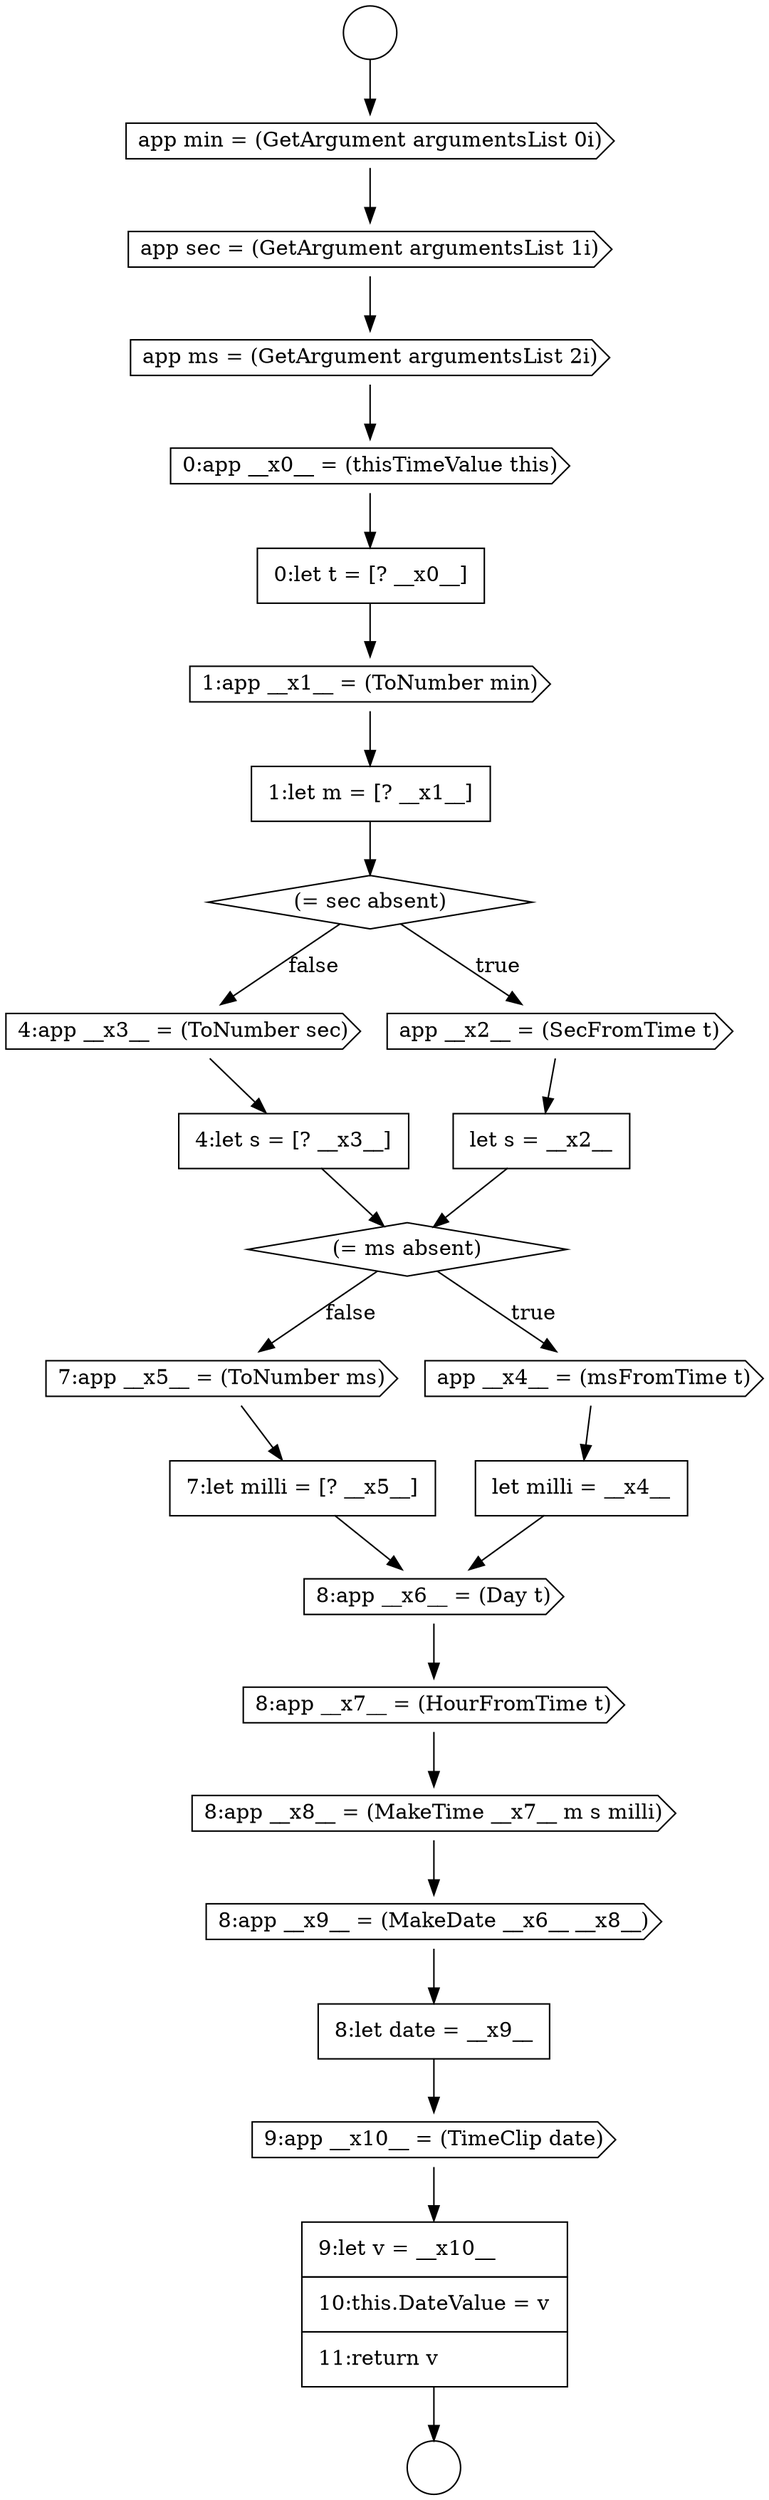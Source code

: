 digraph {
  node12693 [shape=none, margin=0, label=<<font color="black">
    <table border="0" cellborder="1" cellspacing="0" cellpadding="10">
      <tr><td align="left">0:let t = [? __x0__]</td></tr>
    </table>
  </font>> color="black" fillcolor="white" style=filled]
  node12705 [shape=none, margin=0, label=<<font color="black">
    <table border="0" cellborder="1" cellspacing="0" cellpadding="10">
      <tr><td align="left">7:let milli = [? __x5__]</td></tr>
    </table>
  </font>> color="black" fillcolor="white" style=filled]
  node12696 [shape=diamond, label=<<font color="black">(= sec absent)</font>> color="black" fillcolor="white" style=filled]
  node12704 [shape=cds, label=<<font color="black">7:app __x5__ = (ToNumber ms)</font>> color="black" fillcolor="white" style=filled]
  node12688 [shape=circle label=" " color="black" fillcolor="white" style=filled]
  node12690 [shape=cds, label=<<font color="black">app sec = (GetArgument argumentsList 1i)</font>> color="black" fillcolor="white" style=filled]
  node12698 [shape=none, margin=0, label=<<font color="black">
    <table border="0" cellborder="1" cellspacing="0" cellpadding="10">
      <tr><td align="left">let s = __x2__</td></tr>
    </table>
  </font>> color="black" fillcolor="white" style=filled]
  node12711 [shape=cds, label=<<font color="black">9:app __x10__ = (TimeClip date)</font>> color="black" fillcolor="white" style=filled]
  node12702 [shape=cds, label=<<font color="black">app __x4__ = (msFromTime t)</font>> color="black" fillcolor="white" style=filled]
  node12707 [shape=cds, label=<<font color="black">8:app __x7__ = (HourFromTime t)</font>> color="black" fillcolor="white" style=filled]
  node12694 [shape=cds, label=<<font color="black">1:app __x1__ = (ToNumber min)</font>> color="black" fillcolor="white" style=filled]
  node12710 [shape=none, margin=0, label=<<font color="black">
    <table border="0" cellborder="1" cellspacing="0" cellpadding="10">
      <tr><td align="left">8:let date = __x9__</td></tr>
    </table>
  </font>> color="black" fillcolor="white" style=filled]
  node12699 [shape=cds, label=<<font color="black">4:app __x3__ = (ToNumber sec)</font>> color="black" fillcolor="white" style=filled]
  node12689 [shape=cds, label=<<font color="black">app min = (GetArgument argumentsList 0i)</font>> color="black" fillcolor="white" style=filled]
  node12706 [shape=cds, label=<<font color="black">8:app __x6__ = (Day t)</font>> color="black" fillcolor="white" style=filled]
  node12703 [shape=none, margin=0, label=<<font color="black">
    <table border="0" cellborder="1" cellspacing="0" cellpadding="10">
      <tr><td align="left">let milli = __x4__</td></tr>
    </table>
  </font>> color="black" fillcolor="white" style=filled]
  node12700 [shape=none, margin=0, label=<<font color="black">
    <table border="0" cellborder="1" cellspacing="0" cellpadding="10">
      <tr><td align="left">4:let s = [? __x3__]</td></tr>
    </table>
  </font>> color="black" fillcolor="white" style=filled]
  node12687 [shape=circle label=" " color="black" fillcolor="white" style=filled]
  node12692 [shape=cds, label=<<font color="black">0:app __x0__ = (thisTimeValue this)</font>> color="black" fillcolor="white" style=filled]
  node12709 [shape=cds, label=<<font color="black">8:app __x9__ = (MakeDate __x6__ __x8__)</font>> color="black" fillcolor="white" style=filled]
  node12712 [shape=none, margin=0, label=<<font color="black">
    <table border="0" cellborder="1" cellspacing="0" cellpadding="10">
      <tr><td align="left">9:let v = __x10__</td></tr>
      <tr><td align="left">10:this.DateValue = v</td></tr>
      <tr><td align="left">11:return v</td></tr>
    </table>
  </font>> color="black" fillcolor="white" style=filled]
  node12697 [shape=cds, label=<<font color="black">app __x2__ = (SecFromTime t)</font>> color="black" fillcolor="white" style=filled]
  node12691 [shape=cds, label=<<font color="black">app ms = (GetArgument argumentsList 2i)</font>> color="black" fillcolor="white" style=filled]
  node12708 [shape=cds, label=<<font color="black">8:app __x8__ = (MakeTime __x7__ m s milli)</font>> color="black" fillcolor="white" style=filled]
  node12701 [shape=diamond, label=<<font color="black">(= ms absent)</font>> color="black" fillcolor="white" style=filled]
  node12695 [shape=none, margin=0, label=<<font color="black">
    <table border="0" cellborder="1" cellspacing="0" cellpadding="10">
      <tr><td align="left">1:let m = [? __x1__]</td></tr>
    </table>
  </font>> color="black" fillcolor="white" style=filled]
  node12697 -> node12698 [ color="black"]
  node12696 -> node12697 [label=<<font color="black">true</font>> color="black"]
  node12696 -> node12699 [label=<<font color="black">false</font>> color="black"]
  node12701 -> node12702 [label=<<font color="black">true</font>> color="black"]
  node12701 -> node12704 [label=<<font color="black">false</font>> color="black"]
  node12693 -> node12694 [ color="black"]
  node12687 -> node12689 [ color="black"]
  node12711 -> node12712 [ color="black"]
  node12708 -> node12709 [ color="black"]
  node12690 -> node12691 [ color="black"]
  node12689 -> node12690 [ color="black"]
  node12702 -> node12703 [ color="black"]
  node12707 -> node12708 [ color="black"]
  node12699 -> node12700 [ color="black"]
  node12695 -> node12696 [ color="black"]
  node12704 -> node12705 [ color="black"]
  node12698 -> node12701 [ color="black"]
  node12691 -> node12692 [ color="black"]
  node12703 -> node12706 [ color="black"]
  node12692 -> node12693 [ color="black"]
  node12709 -> node12710 [ color="black"]
  node12710 -> node12711 [ color="black"]
  node12706 -> node12707 [ color="black"]
  node12705 -> node12706 [ color="black"]
  node12712 -> node12688 [ color="black"]
  node12700 -> node12701 [ color="black"]
  node12694 -> node12695 [ color="black"]
}
